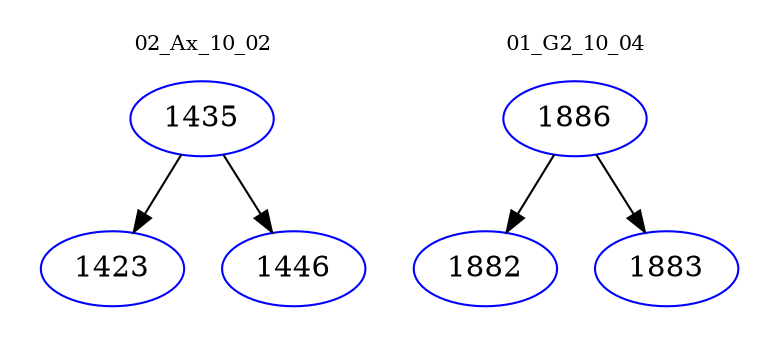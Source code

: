 digraph{
subgraph cluster_0 {
color = white
label = "02_Ax_10_02";
fontsize=10;
T0_1435 [label="1435", color="blue"]
T0_1435 -> T0_1423 [color="black"]
T0_1423 [label="1423", color="blue"]
T0_1435 -> T0_1446 [color="black"]
T0_1446 [label="1446", color="blue"]
}
subgraph cluster_1 {
color = white
label = "01_G2_10_04";
fontsize=10;
T1_1886 [label="1886", color="blue"]
T1_1886 -> T1_1882 [color="black"]
T1_1882 [label="1882", color="blue"]
T1_1886 -> T1_1883 [color="black"]
T1_1883 [label="1883", color="blue"]
}
}
